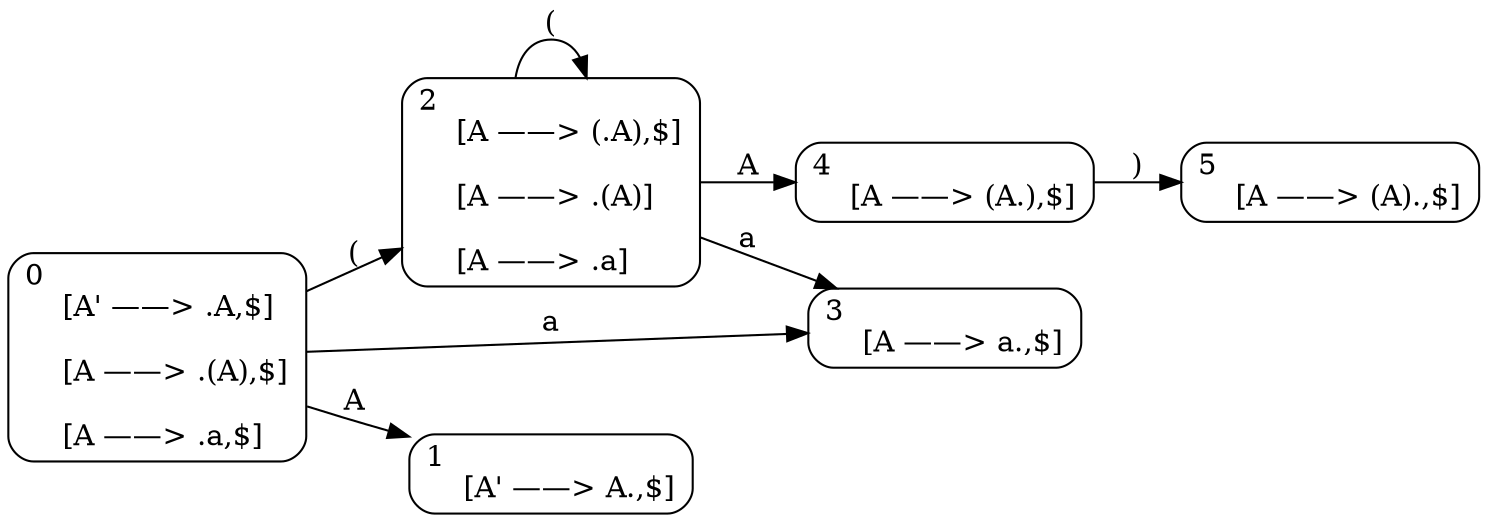 digraph DFA {
    rankdir=LR;
    node[shape=Mrecord];
        "4\l    [A ——> (A.),$]\l"

	->

    "5\l    [A ——> (A).,$]\l"
	[label=")"];

        "2\l    [A ——> (.A),$]\l
    [A ——> .(A)]\l
    [A ——> .a]\l"

	->

    "4\l    [A ——> (A.),$]\l"
	[label="A"];

        "2\l    [A ——> (.A),$]\l
    [A ——> .(A)]\l
    [A ——> .a]\l"

	->

    "2\l    [A ——> (.A),$]\l
    [A ——> .(A)]\l
    [A ——> .a]\l"
	[label="("];

        "2\l    [A ——> (.A),$]\l
    [A ——> .(A)]\l
    [A ——> .a]\l"

	->

    "3\l    [A ——> a.,$]\l"
	[label="a"];

        "0\l    [A' ——> .A,$]\l
    [A ——> .(A),$]\l
    [A ——> .a,$]\l"

	->

    "1\l    [A' ——> A.,$]\l"
	[label="A"];

        "0\l    [A' ——> .A,$]\l
    [A ——> .(A),$]\l
    [A ——> .a,$]\l"

	->

    "2\l    [A ——> (.A),$]\l
    [A ——> .(A)]\l
    [A ——> .a]\l"
	[label="("];

        "0\l    [A' ——> .A,$]\l
    [A ——> .(A),$]\l
    [A ——> .a,$]\l"

	->

    "3\l    [A ——> a.,$]\l"
	[label="a"];

}
